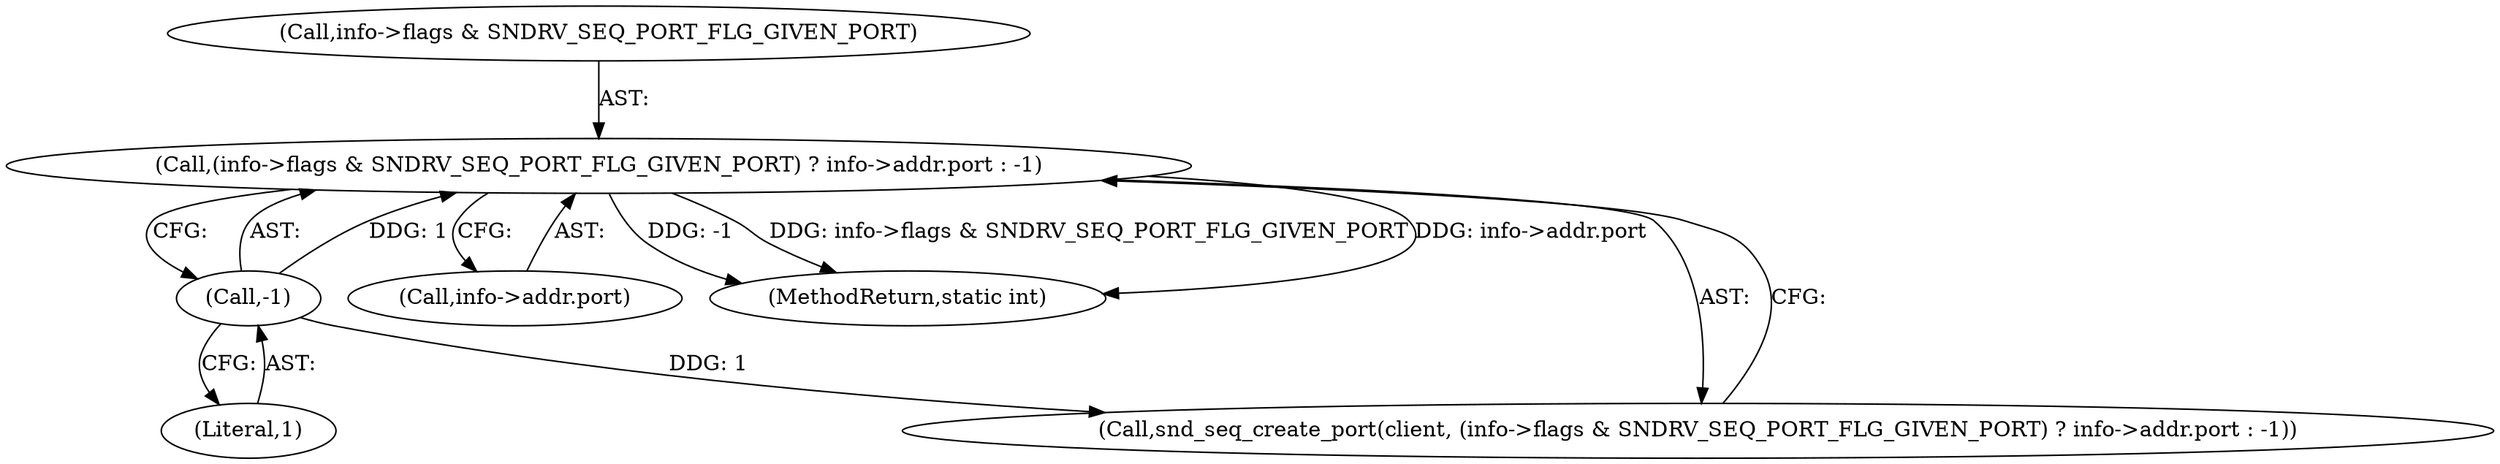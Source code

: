 digraph "0_linux_71105998845fb012937332fe2e806d443c09e026@pointer" {
"1000128" [label="(Call,(info->flags & SNDRV_SEQ_PORT_FLG_GIVEN_PORT) ? info->addr.port : -1)"];
"1000139" [label="(Call,-1)"];
"1000129" [label="(Call,info->flags & SNDRV_SEQ_PORT_FLG_GIVEN_PORT)"];
"1000134" [label="(Call,info->addr.port)"];
"1000276" [label="(MethodReturn,static int)"];
"1000128" [label="(Call,(info->flags & SNDRV_SEQ_PORT_FLG_GIVEN_PORT) ? info->addr.port : -1)"];
"1000140" [label="(Literal,1)"];
"1000126" [label="(Call,snd_seq_create_port(client, (info->flags & SNDRV_SEQ_PORT_FLG_GIVEN_PORT) ? info->addr.port : -1))"];
"1000139" [label="(Call,-1)"];
"1000128" -> "1000126"  [label="AST: "];
"1000128" -> "1000134"  [label="CFG: "];
"1000128" -> "1000139"  [label="CFG: "];
"1000129" -> "1000128"  [label="AST: "];
"1000134" -> "1000128"  [label="AST: "];
"1000139" -> "1000128"  [label="AST: "];
"1000126" -> "1000128"  [label="CFG: "];
"1000128" -> "1000276"  [label="DDG: -1"];
"1000128" -> "1000276"  [label="DDG: info->flags & SNDRV_SEQ_PORT_FLG_GIVEN_PORT"];
"1000128" -> "1000276"  [label="DDG: info->addr.port"];
"1000139" -> "1000128"  [label="DDG: 1"];
"1000139" -> "1000140"  [label="CFG: "];
"1000140" -> "1000139"  [label="AST: "];
"1000139" -> "1000126"  [label="DDG: 1"];
}

